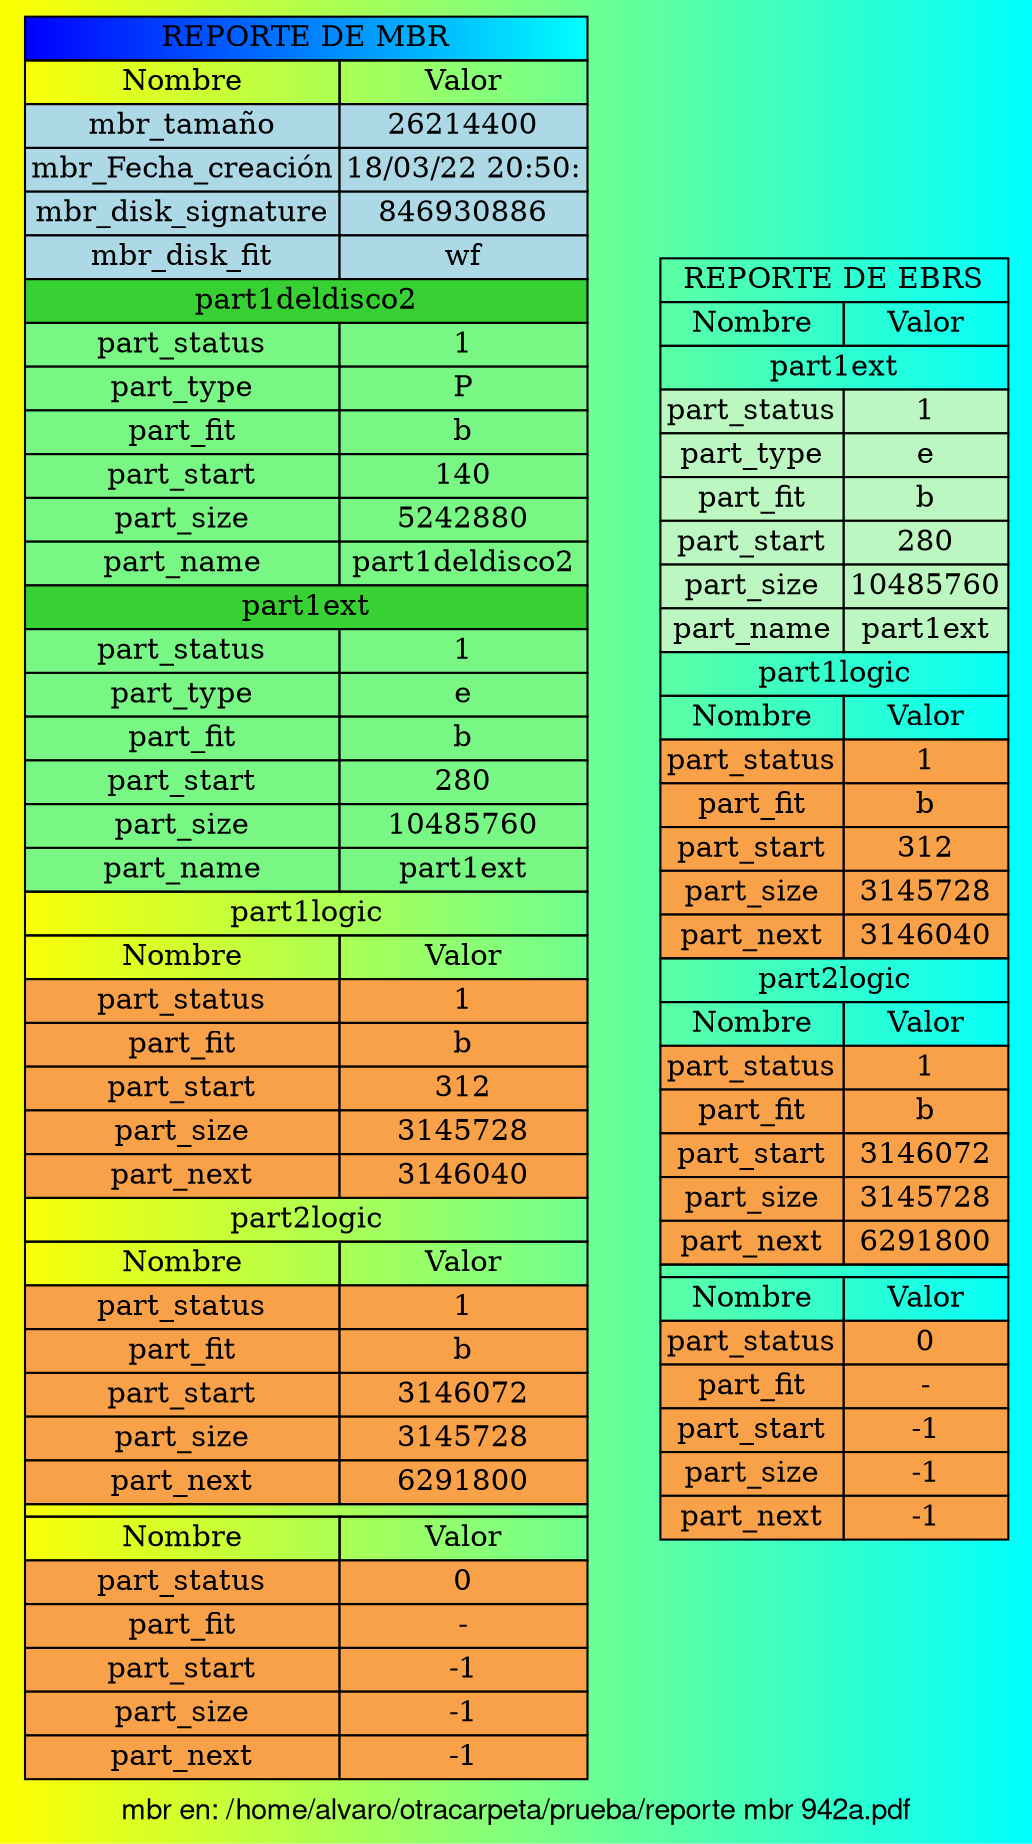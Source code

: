 digraph migraph{
     bgcolor="yellow:cyan"     gradientangle=0    label="mbr en: /home/alvaro/otracarpeta/prueba/reporte mbr 942a.pdf"    fontcolor="black"    fontname="Helvetica,Arial,sans-serif"

tbl [
shape=plaintext
 label=<
<table border='0' cellborder='1' cellspacing='0'>
<tr><td colspan="3" bgcolor="blue:cyan">REPORTE DE MBR</td></tr>
<th><td>Nombre</td><td>Valor</td></th>
<tr><td bgcolor="lightblue">mbr_tamaño</td><td bgcolor="lightblue">26214400</td></tr>
<tr><td bgcolor="lightblue">mbr_Fecha_creación</td><td bgcolor="lightblue">18/03/22 20:50:</td></tr>
<tr><td bgcolor="lightblue">mbr_disk_signature</td><td bgcolor="lightblue">846930886</td></tr>
<tr><td bgcolor="lightblue">mbr_disk_fit</td><td bgcolor="lightblue">wf</td></tr>
<tr><td colspan="2" bgcolor="#37D134">part1deldisco2</td></tr>
<tr><td bgcolor="#79F784">part_status</td><td bgcolor="#79F784">1</td></tr>
<tr><td bgcolor="#79F784#79F784">part_type</td><td bgcolor="#79F784">P</td></tr>
<tr><td bgcolor="#79F784">part_fit</td><td bgcolor="#79F784">b</td></tr>
<tr><td bgcolor="#79F784">part_start</td><td bgcolor="#79F784">140</td></tr>
<tr><td bgcolor="#79F784">part_size</td><td bgcolor="#79F784">5242880</td></tr>
<tr><td bgcolor="#79F784">part_name</td><td bgcolor="#79F784">part1deldisco2</td></tr>
<tr><td colspan="2" bgcolor="#37D134">part1ext</td></tr>
<tr><td bgcolor="#79F784">part_status</td><td bgcolor="#79F784">1</td></tr>
<tr><td bgcolor="#79F784#79F784">part_type</td><td bgcolor="#79F784">e</td></tr>
<tr><td bgcolor="#79F784">part_fit</td><td bgcolor="#79F784">b</td></tr>
<tr><td bgcolor="#79F784">part_start</td><td bgcolor="#79F784">280</td></tr>
<tr><td bgcolor="#79F784">part_size</td><td bgcolor="#79F784">10485760</td></tr>
<tr><td bgcolor="#79F784">part_name</td><td bgcolor="#79F784">part1ext</td></tr>
<tr><td colspan="3">part1logic</td></tr>
<th><td>Nombre</td><td>Valor</td></th>
<tr><td bgcolor="#F9A148">part_status</td><td bgcolor="#F9A148">1</td></tr>
<tr><td bgcolor="#F9A148">part_fit</td><td bgcolor="#F9A148">b</td></tr>
<tr><td bgcolor="#F9A148">part_start</td><td bgcolor="#F9A148">312</td></tr>
<tr><td bgcolor="#F9A148">part_size</td><td bgcolor="#F9A148">3145728</td></tr>
<tr><td bgcolor="#F9A148">part_next</td><td bgcolor="#F9A148">3146040</td></tr>
<tr><td colspan="3">part2logic</td></tr>
<th><td>Nombre</td><td>Valor</td></th>
<tr><td bgcolor="#F9A148">part_status</td><td bgcolor="#F9A148">1</td></tr>
<tr><td bgcolor="#F9A148">part_fit</td><td bgcolor="#F9A148">b</td></tr>
<tr><td bgcolor="#F9A148">part_start</td><td bgcolor="#F9A148">3146072</td></tr>
<tr><td bgcolor="#F9A148">part_size</td><td bgcolor="#F9A148">3145728</td></tr>
<tr><td bgcolor="#F9A148">part_next</td><td bgcolor="#F9A148">6291800</td></tr>
<tr><td colspan="3"></td></tr>
<th><td>Nombre</td><td>Valor</td></th>
<tr><td bgcolor="#F9A148">part_status</td><td bgcolor="#F9A148">0</td></tr>
<tr><td bgcolor="#F9A148">part_fit</td><td bgcolor="#F9A148">-</td></tr>
<tr><td bgcolor="#F9A148">part_start</td><td bgcolor="#F9A148">-1</td></tr>
<tr><td bgcolor="#F9A148">part_size</td><td bgcolor="#F9A148">-1</td></tr>
<tr><td bgcolor="#F9A148">part_next</td><td bgcolor="#F9A148">-1</td></tr>
</table>
>];



tbl3 [
shape=plaintext
 label=<
<table border='0' cellborder='1' cellspacing='0'>
<tr><td colspan="3">REPORTE DE EBRS</td></tr>
<th><td>Nombre</td><td>Valor</td></th>
<tr><td colspan="3">part1ext</td></tr>
<tr><td bgcolor="#bcf7c1">part_status</td><td bgcolor="#bcf7c1">1</td></tr>
<tr><td bgcolor="#bcf7c1">part_type</td><td bgcolor="#bcf7c1">e</td></tr>
<tr><td bgcolor="#bcf7c1">part_fit</td><td bgcolor="#bcf7c1">b</td></tr>
<tr><td bgcolor="#bcf7c1">part_start</td><td bgcolor="#bcf7c1">280</td></tr>
<tr><td bgcolor="#bcf7c1">part_size</td><td bgcolor="#bcf7c1">10485760</td></tr>
<tr><td bgcolor="#bcf7c1">part_name</td><td bgcolor="#bcf7c1">part1ext</td></tr>
<tr><td colspan="3">part1logic</td></tr>
<th><td>Nombre</td><td>Valor</td></th>
<tr><td bgcolor="#F9A148">part_status</td><td bgcolor="#F9A148">1</td></tr>
<tr><td bgcolor="#F9A148">part_fit</td><td bgcolor="#F9A148">b</td></tr>
<tr><td bgcolor="#F9A148">part_start</td><td bgcolor="#F9A148">312</td></tr>
<tr><td bgcolor="#F9A148">part_size</td><td bgcolor="#F9A148">3145728</td></tr>
<tr><td bgcolor="#F9A148">part_next</td><td bgcolor="#F9A148">3146040</td></tr>
<tr><td colspan="3">part2logic</td></tr>
<th><td>Nombre</td><td>Valor</td></th>
<tr><td bgcolor="#F9A148">part_status</td><td bgcolor="#F9A148">1</td></tr>
<tr><td bgcolor="#F9A148">part_fit</td><td bgcolor="#F9A148">b</td></tr>
<tr><td bgcolor="#F9A148">part_start</td><td bgcolor="#F9A148">3146072</td></tr>
<tr><td bgcolor="#F9A148">part_size</td><td bgcolor="#F9A148">3145728</td></tr>
<tr><td bgcolor="#F9A148">part_next</td><td bgcolor="#F9A148">6291800</td></tr>
<tr><td colspan="3"></td></tr>
<th><td>Nombre</td><td>Valor</td></th>
<tr><td bgcolor="#F9A148">part_status</td><td bgcolor="#F9A148">0</td></tr>
<tr><td bgcolor="#F9A148">part_fit</td><td bgcolor="#F9A148">-</td></tr>
<tr><td bgcolor="#F9A148">part_start</td><td bgcolor="#F9A148">-1</td></tr>
<tr><td bgcolor="#F9A148">part_size</td><td bgcolor="#F9A148">-1</td></tr>
<tr><td bgcolor="#F9A148">part_next</td><td bgcolor="#F9A148">-1</td></tr>
</table>
>];
}
